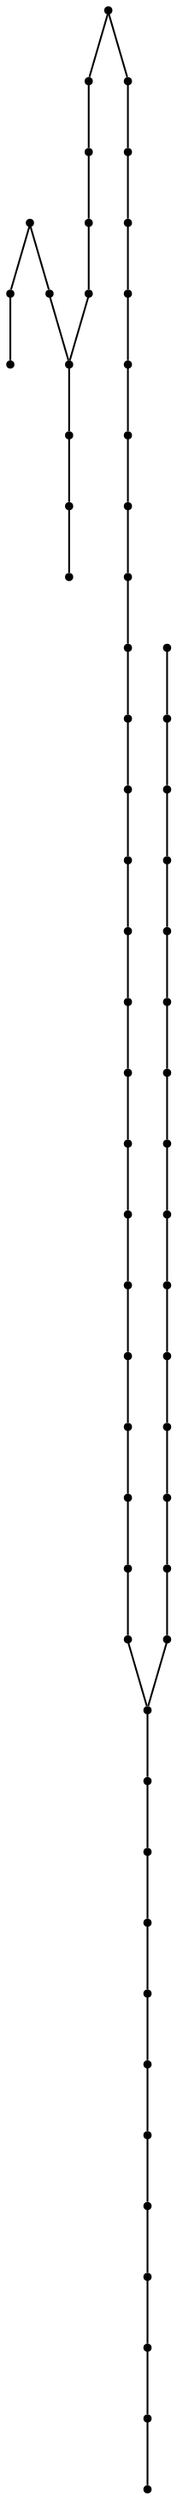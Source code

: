 graph {
  node [shape=point,comment="{\"directed\":false,\"doi\":\"10.1007/11618058_3\",\"figure\":\"1 (3)\"}"]

  v0 [pos="1201.4683184956396,680.6996456529729"]
  v1 [pos="1197.023687318314,689.3704525377385"]
  v2 [pos="1184.1817269258722,671.5017111843856"]
  v3 [pos="1191.5757630813953,694.4777917609645"]
  v4 [pos="1185.117328306686,700.3402503079208"]
  v5 [pos="1177.6940406976744,706.8236462022893"]
  v6 [pos="1123.9591206395348,648.4652948127222"]
  v7 [pos="1169.3549600290698,713.7819401170842"]
  v8 [pos="1160.1533430232557,721.0527531053655"]
  v9 [pos="1150.1514126090117,728.4694146857692"]
  v10 [pos="1139.4202943313953,735.8601045356227"]
  v11 [pos="1128.030668604651,743.0485836412541"]
  v12 [pos="1116.0575717659883,749.8735856757593"]
  v13 [pos="1022.9611010174418,612.52359864573"]
  v14 [pos="1103.5844658430233,756.1736535773707"]
  v15 [pos="1090.6944949127908,761.7944828416936"]
  v16 [pos="1084.4298192223837,788.1121110663844"]
  v17 [pos="1083.7432049418603,740.2819744493596"]
  v18 [pos="1077.8754905523256,813.1850353624455"]
  v19 [pos="1076.5127543604651,718.2778151577743"]
  v20 [pos="1071.078343023256,836.5943701809676"]
  v21 [pos="1069.0582440043604,696.1121670152776"]
  v22 [pos="1064.0812681686045,857.9652897264592"]
  v23 [pos="1061.434949582122,674.1235844041936"]
  v24 [pos="1056.9299236918605,876.9528182095321"]
  v25 [pos="1053.7001816860466,652.6569795356224"]
  v26 [pos="1049.6702375545055,893.2600768154891"]
  v27 [pos="1045.9060047238372,632.0444218065373"]
  v28 [pos="1042.3522074854652,906.6319258755477"]
  v29 [pos="1038.1128928960757,612.6226218289169"]
  v30 [pos="1035.0289789244187,916.8684752529891"]
  v31 [pos="1030.3760424236918,594.706927910053"]
  v32 [pos="1027.745351108285,923.8245757168563"]
  v33 [pos="1022.7569131540697,578.5944095995061"]
  v34 [pos="1020.5565043604652,927.4152230964137"]
  v35 [pos="1015.3055505087209,564.5611556118758"]
  v36 [pos="980.7740824854651,580.3777805711858"]
  v37 [pos="976.3274164244185,614.9861128872665"]
  v38 [pos="1013.5135174418605,927.6028426235946"]
  v39 [pos="1008.0833666424419,552.8486362840764"]
  v40 [pos="1006.6622547238372,924.4142643358342"]
  v41 [pos="1001.1362100290698,543.6736535773706"]
  v42 [pos="1000.0526980377908,917.9277531053655"]
  v43 [pos="994.522504087936,537.2069787726831"]
  v44 [pos="993.7337958757269,908.2851520921819"]
  v45 [pos="987.7504110646803,895.665179863178"]
  v46 [pos="988.2827716206396,533.5830163703392"]
  v47 [pos="982.1493459302326,880.302885348204"]
  v48 [pos="982.4671375363372,532.893414472146"]
  v49 [pos="976.9692314680233,862.4745797858667"]
  v50 [pos="967.30908203125,560.7444238410425"]
  v51 [pos="972.2516715116279,842.4944034959905"]
  v52 [pos="972.268332122093,540.4403161750269"]
  v53 [pos="958.4439044331396,629.4528118517032"]
  v54 [pos="968.1509356831396,548.6954800035588"]
  v55 [pos="968.0342478197673,820.711083386941"]
  v56 [pos="964.3460210755813,797.4892091498805"]
  v57 [pos="961.2163063226744,773.2235701626571"]
  v58 [pos="958.674164244186,748.3194462205998"]
  v59 [pos="954.920344295058,650.4986556118758"]
  v60 [pos="956.7394190588664,723.183007215066"]
  v61 [pos="955.4276980377907,698.2246192044051"]
  v62 [pos="954.7567587209302,673.8444757209254"]

  v62 -- v59 [id="-2",pos="954.7567587209302,673.8444757209254 954.920344295058,650.4986556118758 954.920344295058,650.4986556118758 954.920344295058,650.4986556118758"]
  v59 -- v53 [id="-5",pos="954.920344295058,650.4986556118758 958.4439044331396,629.4528118517032 958.4439044331396,629.4528118517032 958.4439044331396,629.4528118517032"]
  v61 -- v62 [id="-6",pos="955.4276980377907,698.2246192044051 954.7567587209302,673.8444757209254 954.7567587209302,673.8444757209254 954.7567587209302,673.8444757209254"]
  v61 -- v60 [id="-13",pos="955.4276980377907,698.2246192044051 956.7394190588664,723.183007215066 956.7394190588664,723.183007215066 956.7394190588664,723.183007215066"]
  v60 -- v58 [id="-17",pos="956.7394190588664,723.183007215066 958.674164244186,748.3194462205998 958.674164244186,748.3194462205998 958.674164244186,748.3194462205998"]
  v58 -- v57 [id="-23",pos="958.674164244186,748.3194462205998 961.2163063226744,773.2235701626571 961.2163063226744,773.2235701626571 961.2163063226744,773.2235701626571"]
  v53 -- v37 [id="-24",pos="958.4439044331396,629.4528118517032 976.3274164244185,614.9861128872665 976.3274164244185,614.9861128872665 976.3274164244185,614.9861128872665"]
  v57 -- v56 [id="-29",pos="961.2163063226744,773.2235701626571 964.3460210755813,797.4892091498805 964.3460210755813,797.4892091498805 964.3460210755813,797.4892091498805"]
  v56 -- v55 [id="-33",pos="964.3460210755813,797.4892091498805 968.0342478197673,820.711083386941 968.0342478197673,820.711083386941 968.0342478197673,820.711083386941"]
  v50 -- v54 [id="-34",pos="967.30908203125,560.7444238410425 968.1509356831396,548.6954800035588 968.1509356831396,548.6954800035588 968.1509356831396,548.6954800035588"]
  v54 -- v52 [id="-42",pos="968.1509356831396,548.6954800035588 972.268332122093,540.4403161750269 972.268332122093,540.4403161750269 972.268332122093,540.4403161750269"]
  v55 -- v51 [id="-43",pos="968.0342478197673,820.711083386941 972.2516715116279,842.4944034959905 972.2516715116279,842.4944034959905 972.2516715116279,842.4944034959905"]
  v50 -- v36 [id="-44",pos="967.30908203125,560.7444238410425 980.7740824854651,580.3777805711858 980.7740824854651,580.3777805711858 980.7740824854651,580.3777805711858"]
  v51 -- v49 [id="-51",pos="972.2516715116279,842.4944034959905 976.9692314680233,862.4745797858667 976.9692314680233,862.4745797858667 976.9692314680233,862.4745797858667"]
  v49 -- v47 [id="-59",pos="976.9692314680233,862.4745797858667 982.1493459302326,880.302885348204 982.1493459302326,880.302885348204 982.1493459302326,880.302885348204"]
  v37 -- v13 [id="-60",pos="976.3274164244185,614.9861128872665 1022.9611010174418,612.52359864573 1022.9611010174418,612.52359864573 1022.9611010174418,612.52359864573"]
  v36 -- v13 [id="-70",pos="980.7740824854651,580.3777805711858 1022.9611010174418,612.52359864573 1022.9611010174418,612.52359864573 1022.9611010174418,612.52359864573"]
  v47 -- v45 [id="-71",pos="982.1493459302326,880.302885348204 987.7504110646803,895.665179863178 987.7504110646803,895.665179863178 987.7504110646803,895.665179863178"]
  v48 -- v46 [id="-73",pos="982.4671375363372,532.893414472146 988.2827716206396,533.5830163703392 988.2827716206396,533.5830163703392 988.2827716206396,533.5830163703392"]
  v45 -- v44 [id="-79",pos="987.7504110646803,895.665179863178 993.7337958757269,908.2851520921819 993.7337958757269,908.2851520921819 993.7337958757269,908.2851520921819"]
  v46 -- v43 [id="-81",pos="988.2827716206396,533.5830163703392 994.522504087936,537.2069787726831 994.522504087936,537.2069787726831 994.522504087936,537.2069787726831"]
  v44 -- v42 [id="-87",pos="993.7337958757269,908.2851520921819 1000.0526980377908,917.9277531053655 1000.0526980377908,917.9277531053655 1000.0526980377908,917.9277531053655"]
  v43 -- v41 [id="-89",pos="994.522504087936,537.2069787726831 1001.1362100290698,543.6736535773706 1001.1362100290698,543.6736535773706 1001.1362100290698,543.6736535773706"]
  v42 -- v40 [id="-95",pos="1000.0526980377908,917.9277531053655 1006.6622547238372,924.4142643358342 1006.6622547238372,924.4142643358342 1006.6622547238372,924.4142643358342"]
  v41 -- v39 [id="-97",pos="1001.1362100290698,543.6736535773706 1008.0833666424419,552.8486362840764 1008.0833666424419,552.8486362840764 1008.0833666424419,552.8486362840764"]
  v40 -- v38 [id="-104",pos="1006.6622547238372,924.4142643358342 1013.5135174418605,927.6028426235946 1013.5135174418605,927.6028426235946 1013.5135174418605,927.6028426235946"]
  v39 -- v35 [id="-105",pos="1008.0833666424419,552.8486362840764 1015.3055505087209,564.5611556118758 1015.3055505087209,564.5611556118758 1015.3055505087209,564.5611556118758"]
  v38 -- v34 [id="-110",pos="1013.5135174418605,927.6028426235946 1020.5565043604652,927.4152230964137 1020.5565043604652,927.4152230964137 1020.5565043604652,927.4152230964137"]
  v35 -- v33 [id="-113",pos="1015.3055505087209,564.5611556118758 1022.7569131540697,578.5944095995061 1022.7569131540697,578.5944095995061 1022.7569131540697,578.5944095995061"]
  v34 -- v32 [id="-122",pos="1020.5565043604652,927.4152230964137 1027.745351108285,923.8245757168563 1027.745351108285,923.8245757168563 1027.745351108285,923.8245757168563"]
  v33 -- v31 [id="-125",pos="1022.7569131540697,578.5944095995061 1030.3760424236918,594.706927910053 1030.3760424236918,594.706927910053 1030.3760424236918,594.706927910053"]
  v13 -- v6 [id="-128",pos="1022.9611010174418,612.52359864573 1123.9591206395348,648.4652948127222 1123.9591206395348,648.4652948127222 1123.9591206395348,648.4652948127222"]
  v32 -- v30 [id="-131",pos="1027.745351108285,923.8245757168563 1035.0289789244187,916.8684752529891 1035.0289789244187,916.8684752529891 1035.0289789244187,916.8684752529891"]
  v31 -- v29 [id="-135",pos="1030.3760424236918,594.706927910053 1038.1128928960757,612.6226218289169 1038.1128928960757,612.6226218289169 1038.1128928960757,612.6226218289169"]
  v30 -- v28 [id="-138",pos="1035.0289789244187,916.8684752529891 1042.3522074854652,906.6319258755477 1042.3522074854652,906.6319258755477 1042.3522074854652,906.6319258755477"]
  v29 -- v27 [id="-143",pos="1038.1128928960757,612.6226218289169 1045.9060047238372,632.0444218065373 1045.9060047238372,632.0444218065373 1045.9060047238372,632.0444218065373"]
  v28 -- v26 [id="-146",pos="1042.3522074854652,906.6319258755477 1049.6702375545055,893.2600768154891 1049.6702375545055,893.2600768154891 1049.6702375545055,893.2600768154891"]
  v27 -- v25 [id="-151",pos="1045.9060047238372,632.0444218065373 1053.7001816860466,652.6569795356224 1053.7001816860466,652.6569795356224 1053.7001816860466,652.6569795356224"]
  v26 -- v24 [id="-154",pos="1049.6702375545055,893.2600768154891 1056.9299236918605,876.9528182095321 1056.9299236918605,876.9528182095321 1056.9299236918605,876.9528182095321"]
  v25 -- v23 [id="-159",pos="1053.7001816860466,652.6569795356224 1061.434949582122,674.1235844041936 1061.434949582122,674.1235844041936 1061.434949582122,674.1235844041936"]
  v24 -- v22 [id="-162",pos="1056.9299236918605,876.9528182095321 1064.0812681686045,857.9652897264592 1064.0812681686045,857.9652897264592 1064.0812681686045,857.9652897264592"]
  v23 -- v21 [id="-167",pos="1061.434949582122,674.1235844041936 1069.0582440043604,696.1121670152776 1069.0582440043604,696.1121670152776 1069.0582440043604,696.1121670152776"]
  v22 -- v20 [id="-170",pos="1064.0812681686045,857.9652897264592 1071.078343023256,836.5943701809676 1071.078343023256,836.5943701809676 1071.078343023256,836.5943701809676"]
  v21 -- v19 [id="-176",pos="1069.0582440043604,696.1121670152776 1076.5127543604651,718.2778151577743 1076.5127543604651,718.2778151577743 1076.5127543604651,718.2778151577743"]
  v20 -- v18 [id="-178",pos="1071.078343023256,836.5943701809676 1077.8754905523256,813.1850353624455 1077.8754905523256,813.1850353624455 1077.8754905523256,813.1850353624455"]
  v19 -- v17 [id="-185",pos="1076.5127543604651,718.2778151577743 1083.7432049418603,740.2819744493596 1083.7432049418603,740.2819744493596 1083.7432049418603,740.2819744493596"]
  v18 -- v16 [id="-186",pos="1077.8754905523256,813.1850353624455 1084.4298192223837,788.1121110663844 1084.4298192223837,788.1121110663844 1084.4298192223837,788.1121110663844"]
  v16 -- v15 [id="-193",pos="1084.4298192223837,788.1121110663844 1090.6944949127908,761.7944828416936 1090.6944949127908,761.7944828416936 1090.6944949127908,761.7944828416936"]
  v17 -- v15 [id="-194",pos="1083.7432049418603,740.2819744493596 1090.6944949127908,761.7944828416936 1090.6944949127908,761.7944828416936 1090.6944949127908,761.7944828416936"]
  v15 -- v14 [id="-200",pos="1090.6944949127908,761.7944828416936 1103.5844658430233,756.1736535773707 1103.5844658430233,756.1736535773707 1103.5844658430233,756.1736535773707"]
  v14 -- v12 [id="-204",pos="1103.5844658430233,756.1736535773707 1116.0575717659883,749.8735856757593 1116.0575717659883,749.8735856757593 1116.0575717659883,749.8735856757593"]
  v12 -- v11 [id="-208",pos="1116.0575717659883,749.8735856757593 1128.030668604651,743.0485836412541 1128.030668604651,743.0485836412541 1128.030668604651,743.0485836412541"]
  v6 -- v2 [id="-215",pos="1123.9591206395348,648.4652948127222 1184.1817269258722,671.5017111843856 1184.1817269258722,671.5017111843856 1184.1817269258722,671.5017111843856"]
  v11 -- v10 [id="-216",pos="1128.030668604651,743.0485836412541 1139.4202943313953,735.8601045356227 1139.4202943313953,735.8601045356227 1139.4202943313953,735.8601045356227"]
  v10 -- v9 [id="-220",pos="1139.4202943313953,735.8601045356227 1150.1514126090117,728.4694146857692 1150.1514126090117,728.4694146857692 1150.1514126090117,728.4694146857692"]
  v9 -- v8 [id="-224",pos="1150.1514126090117,728.4694146857692 1160.1533430232557,721.0527531053655 1160.1533430232557,721.0527531053655 1160.1533430232557,721.0527531053655"]
  v8 -- v7 [id="-228",pos="1160.1533430232557,721.0527531053655 1169.3549600290698,713.7819401170842 1169.3549600290698,713.7819401170842 1169.3549600290698,713.7819401170842"]
  v7 -- v5 [id="-232",pos="1169.3549600290698,713.7819401170842 1177.6940406976744,706.8236462022893 1177.6940406976744,706.8236462022893 1177.6940406976744,706.8236462022893"]
  v5 -- v4 [id="-236",pos="1177.6940406976744,706.8236462022893 1185.117328306686,700.3402503079208 1185.117328306686,700.3402503079208 1185.117328306686,700.3402503079208"]
  v2 -- v0 [id="-243",pos="1184.1817269258722,671.5017111843856 1201.4683184956396,680.6996456529729 1201.4683184956396,680.6996456529729 1201.4683184956396,680.6996456529729"]
  v4 -- v3 [id="-244",pos="1185.117328306686,700.3402503079208 1191.5757630813953,694.4777917609645 1191.5757630813953,694.4777917609645 1191.5757630813953,694.4777917609645"]
  v3 -- v1 [id="-248",pos="1191.5757630813953,694.4777917609645 1197.023687318314,689.3704525377385 1197.023687318314,689.3704525377385 1197.023687318314,689.3704525377385"]
}